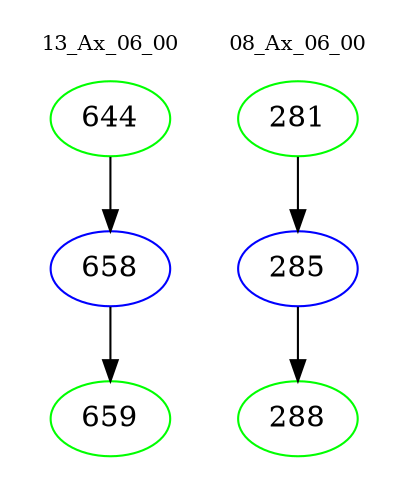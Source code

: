 digraph{
subgraph cluster_0 {
color = white
label = "13_Ax_06_00";
fontsize=10;
T0_644 [label="644", color="green"]
T0_644 -> T0_658 [color="black"]
T0_658 [label="658", color="blue"]
T0_658 -> T0_659 [color="black"]
T0_659 [label="659", color="green"]
}
subgraph cluster_1 {
color = white
label = "08_Ax_06_00";
fontsize=10;
T1_281 [label="281", color="green"]
T1_281 -> T1_285 [color="black"]
T1_285 [label="285", color="blue"]
T1_285 -> T1_288 [color="black"]
T1_288 [label="288", color="green"]
}
}
